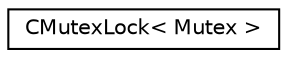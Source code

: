 digraph "Graphical Class Hierarchy"
{
  edge [fontname="Helvetica",fontsize="10",labelfontname="Helvetica",labelfontsize="10"];
  node [fontname="Helvetica",fontsize="10",shape=record];
  rankdir="LR";
  Node0 [label="CMutexLock\< Mutex \>",height=0.2,width=0.4,color="black", fillcolor="white", style="filled",URL="$d1/d15/class_c_mutex_lock.html",tooltip="Wrapper around boost::unique_lock<Mutex> "];
}
